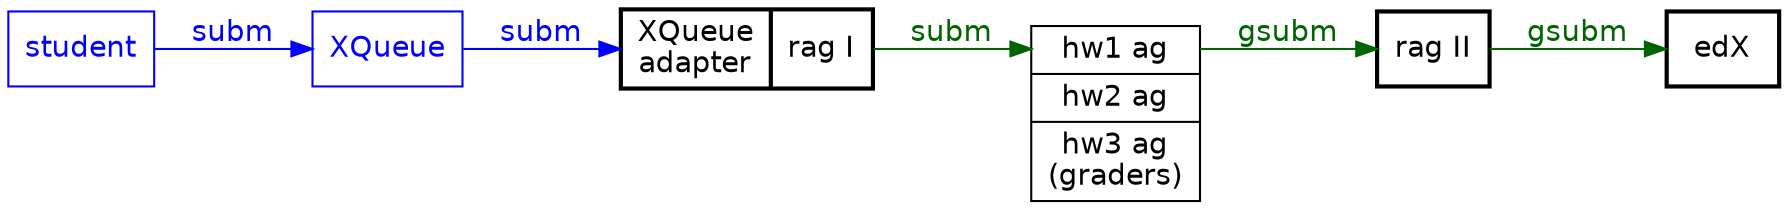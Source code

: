 digraph Diagram {
    // -- COMMON -- //
    rankdir = LR;
    node [fontname=Helvetica shape=record];
    edge [fontname=Helvetica];
    graph [dpi=50];

    subgraph external {
        node[color=blue fontcolor=blue];
        edge[color=blue fontcolor=blue];
    }
    subgraph internal {
        edge[color=darkgreen fontcolor=darkgreen];
    }
    // -- COMMON -- //
    
    subgraph external {
        student [label="student"];
        subm_db [label="XQueue"];
    }
    subgraph internal {
        custom1 [label="{ XQueue\nadapter | rag I }" style=bold];
        assns [label="<hw1> hw1 ag | <hw2> hw2 ag | <hw3> hw3 ag\n(graders)"];
        custom2 [label="rag II" style=bold];
        grade_db [label="edX" style=bold];
    }
    subgraph external {
        student -> subm_db [label="subm"];
        subm_db -> custom1 [label="subm"];
    }
    subgraph internal {
        custom1 -> assns:hw1 [label="subm"];
        assns:hw1 -> custom2 [label="gsubm"];
        custom2 -> grade_db [label="gsubm"];
    }
}
